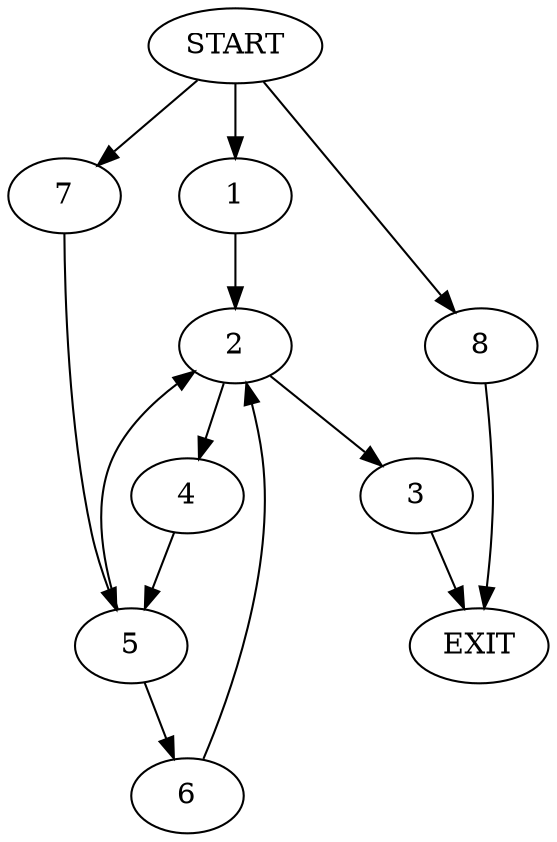 digraph {
0 [label="START"]
9 [label="EXIT"]
0 -> 1
1 -> 2
2 -> 3
2 -> 4
3 -> 9
4 -> 5
5 -> 2
5 -> 6
0 -> 7
7 -> 5
6 -> 2
0 -> 8
8 -> 9
}
